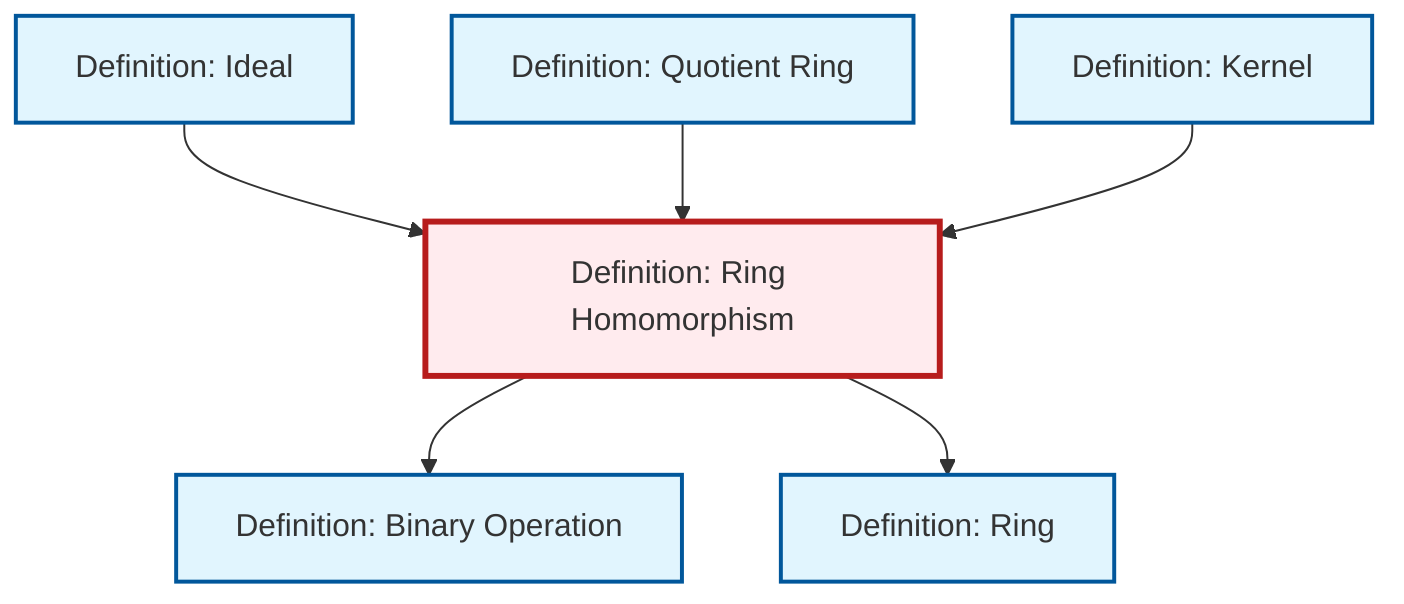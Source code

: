 graph TD
    classDef definition fill:#e1f5fe,stroke:#01579b,stroke-width:2px
    classDef theorem fill:#f3e5f5,stroke:#4a148c,stroke-width:2px
    classDef axiom fill:#fff3e0,stroke:#e65100,stroke-width:2px
    classDef example fill:#e8f5e9,stroke:#1b5e20,stroke-width:2px
    classDef current fill:#ffebee,stroke:#b71c1c,stroke-width:3px
    def-binary-operation["Definition: Binary Operation"]:::definition
    def-ring-homomorphism["Definition: Ring Homomorphism"]:::definition
    def-ideal["Definition: Ideal"]:::definition
    def-ring["Definition: Ring"]:::definition
    def-quotient-ring["Definition: Quotient Ring"]:::definition
    def-kernel["Definition: Kernel"]:::definition
    def-ring-homomorphism --> def-binary-operation
    def-ideal --> def-ring-homomorphism
    def-ring-homomorphism --> def-ring
    def-quotient-ring --> def-ring-homomorphism
    def-kernel --> def-ring-homomorphism
    class def-ring-homomorphism current